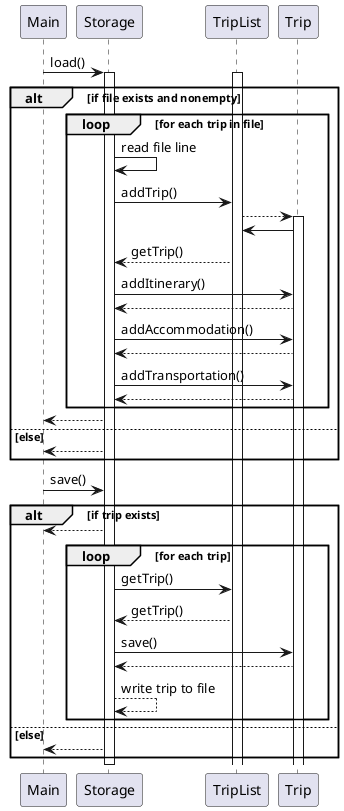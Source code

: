 @startuml
Main -> Storage: load()
activate Storage
activate TripList
alt if file exists and nonempty
    loop for each trip in file
        Storage -> Storage: read file line
        Storage -> TripList: addTrip()
        TripList --> Trip
        activate Trip
        Trip -> TripList
        TripList --> Storage: getTrip()
        Storage -> Trip: addItinerary()
        Trip --> Storage
        Storage -> Trip: addAccommodation()
        Trip --> Storage
        Storage -> Trip: addTransportation()
        Trip --> Storage
    end
    Storage --> Main
else else
Storage --> Main
end

Main -> Storage: save()
alt if trip exists
Storage --> Main
loop for each trip
    Storage -> TripList: getTrip()
    TripList --> Storage: getTrip()
    Storage -> Trip: save()
    Trip --> Storage
    Storage --> Storage: write trip to file
end
else else
Storage --> Main
end
deactivate Storage
@enduml